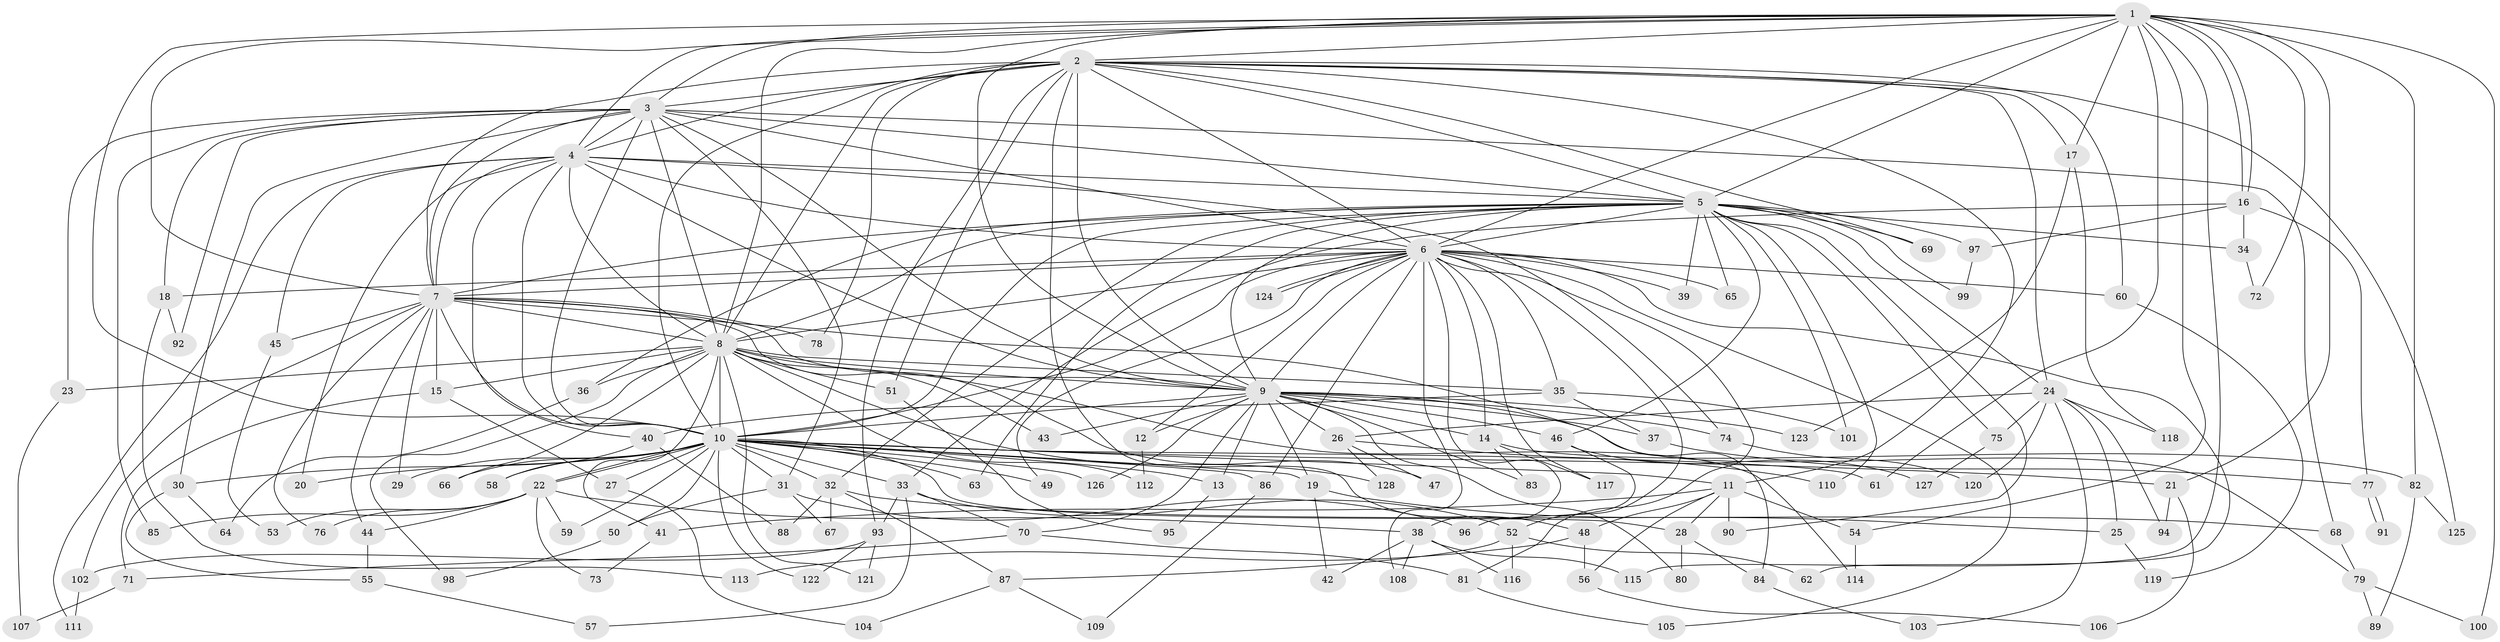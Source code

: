 // Generated by graph-tools (version 1.1) at 2025/34/03/09/25 02:34:59]
// undirected, 128 vertices, 281 edges
graph export_dot {
graph [start="1"]
  node [color=gray90,style=filled];
  1;
  2;
  3;
  4;
  5;
  6;
  7;
  8;
  9;
  10;
  11;
  12;
  13;
  14;
  15;
  16;
  17;
  18;
  19;
  20;
  21;
  22;
  23;
  24;
  25;
  26;
  27;
  28;
  29;
  30;
  31;
  32;
  33;
  34;
  35;
  36;
  37;
  38;
  39;
  40;
  41;
  42;
  43;
  44;
  45;
  46;
  47;
  48;
  49;
  50;
  51;
  52;
  53;
  54;
  55;
  56;
  57;
  58;
  59;
  60;
  61;
  62;
  63;
  64;
  65;
  66;
  67;
  68;
  69;
  70;
  71;
  72;
  73;
  74;
  75;
  76;
  77;
  78;
  79;
  80;
  81;
  82;
  83;
  84;
  85;
  86;
  87;
  88;
  89;
  90;
  91;
  92;
  93;
  94;
  95;
  96;
  97;
  98;
  99;
  100;
  101;
  102;
  103;
  104;
  105;
  106;
  107;
  108;
  109;
  110;
  111;
  112;
  113;
  114;
  115;
  116;
  117;
  118;
  119;
  120;
  121;
  122;
  123;
  124;
  125;
  126;
  127;
  128;
  1 -- 2;
  1 -- 3;
  1 -- 4;
  1 -- 5;
  1 -- 6;
  1 -- 7;
  1 -- 8;
  1 -- 9;
  1 -- 10;
  1 -- 16;
  1 -- 16;
  1 -- 17;
  1 -- 21;
  1 -- 54;
  1 -- 61;
  1 -- 72;
  1 -- 82;
  1 -- 100;
  1 -- 115;
  2 -- 3;
  2 -- 4;
  2 -- 5;
  2 -- 6;
  2 -- 7;
  2 -- 8;
  2 -- 9;
  2 -- 10;
  2 -- 11;
  2 -- 17;
  2 -- 24;
  2 -- 48;
  2 -- 51;
  2 -- 60;
  2 -- 69;
  2 -- 78;
  2 -- 93;
  2 -- 125;
  3 -- 4;
  3 -- 5;
  3 -- 6;
  3 -- 7;
  3 -- 8;
  3 -- 9;
  3 -- 10;
  3 -- 18;
  3 -- 23;
  3 -- 30;
  3 -- 31;
  3 -- 68;
  3 -- 85;
  3 -- 92;
  4 -- 5;
  4 -- 6;
  4 -- 7;
  4 -- 8;
  4 -- 9;
  4 -- 10;
  4 -- 20;
  4 -- 40;
  4 -- 45;
  4 -- 74;
  4 -- 111;
  5 -- 6;
  5 -- 7;
  5 -- 8;
  5 -- 9;
  5 -- 10;
  5 -- 24;
  5 -- 32;
  5 -- 34;
  5 -- 36;
  5 -- 39;
  5 -- 46;
  5 -- 63;
  5 -- 65;
  5 -- 69;
  5 -- 75;
  5 -- 90;
  5 -- 97;
  5 -- 99;
  5 -- 101;
  5 -- 110;
  6 -- 7;
  6 -- 8;
  6 -- 9;
  6 -- 10;
  6 -- 12;
  6 -- 14;
  6 -- 18;
  6 -- 35;
  6 -- 38;
  6 -- 39;
  6 -- 49;
  6 -- 52;
  6 -- 60;
  6 -- 62;
  6 -- 65;
  6 -- 81;
  6 -- 86;
  6 -- 105;
  6 -- 108;
  6 -- 117;
  6 -- 124;
  6 -- 124;
  7 -- 8;
  7 -- 9;
  7 -- 10;
  7 -- 15;
  7 -- 29;
  7 -- 44;
  7 -- 45;
  7 -- 47;
  7 -- 76;
  7 -- 78;
  7 -- 84;
  7 -- 102;
  8 -- 9;
  8 -- 10;
  8 -- 15;
  8 -- 23;
  8 -- 35;
  8 -- 36;
  8 -- 41;
  8 -- 43;
  8 -- 51;
  8 -- 66;
  8 -- 98;
  8 -- 112;
  8 -- 114;
  8 -- 121;
  8 -- 128;
  9 -- 10;
  9 -- 12;
  9 -- 13;
  9 -- 14;
  9 -- 19;
  9 -- 26;
  9 -- 37;
  9 -- 43;
  9 -- 46;
  9 -- 70;
  9 -- 74;
  9 -- 79;
  9 -- 80;
  9 -- 83;
  9 -- 123;
  9 -- 126;
  10 -- 11;
  10 -- 13;
  10 -- 19;
  10 -- 20;
  10 -- 21;
  10 -- 22;
  10 -- 22;
  10 -- 27;
  10 -- 28;
  10 -- 29;
  10 -- 30;
  10 -- 31;
  10 -- 32;
  10 -- 33;
  10 -- 49;
  10 -- 50;
  10 -- 58;
  10 -- 59;
  10 -- 61;
  10 -- 63;
  10 -- 66;
  10 -- 86;
  10 -- 122;
  10 -- 126;
  11 -- 28;
  11 -- 41;
  11 -- 48;
  11 -- 54;
  11 -- 56;
  11 -- 90;
  12 -- 112;
  13 -- 95;
  14 -- 82;
  14 -- 83;
  14 -- 117;
  15 -- 27;
  15 -- 71;
  16 -- 33;
  16 -- 34;
  16 -- 77;
  16 -- 97;
  17 -- 118;
  17 -- 123;
  18 -- 92;
  18 -- 113;
  19 -- 25;
  19 -- 42;
  21 -- 94;
  21 -- 106;
  22 -- 38;
  22 -- 44;
  22 -- 53;
  22 -- 59;
  22 -- 73;
  22 -- 76;
  22 -- 85;
  23 -- 107;
  24 -- 25;
  24 -- 26;
  24 -- 75;
  24 -- 94;
  24 -- 103;
  24 -- 118;
  24 -- 120;
  25 -- 119;
  26 -- 47;
  26 -- 110;
  26 -- 128;
  27 -- 104;
  28 -- 80;
  28 -- 84;
  30 -- 55;
  30 -- 64;
  31 -- 50;
  31 -- 67;
  31 -- 96;
  32 -- 67;
  32 -- 68;
  32 -- 87;
  32 -- 88;
  33 -- 52;
  33 -- 57;
  33 -- 70;
  33 -- 93;
  34 -- 72;
  35 -- 37;
  35 -- 40;
  35 -- 101;
  36 -- 64;
  37 -- 77;
  38 -- 42;
  38 -- 108;
  38 -- 115;
  38 -- 116;
  40 -- 58;
  40 -- 88;
  41 -- 73;
  44 -- 55;
  45 -- 53;
  46 -- 96;
  46 -- 127;
  48 -- 56;
  48 -- 113;
  50 -- 98;
  51 -- 95;
  52 -- 62;
  52 -- 87;
  52 -- 116;
  54 -- 114;
  55 -- 57;
  56 -- 106;
  60 -- 119;
  68 -- 79;
  70 -- 71;
  70 -- 81;
  71 -- 107;
  74 -- 120;
  75 -- 127;
  77 -- 91;
  77 -- 91;
  79 -- 89;
  79 -- 100;
  81 -- 105;
  82 -- 89;
  82 -- 125;
  84 -- 103;
  86 -- 109;
  87 -- 104;
  87 -- 109;
  93 -- 102;
  93 -- 121;
  93 -- 122;
  97 -- 99;
  102 -- 111;
}
